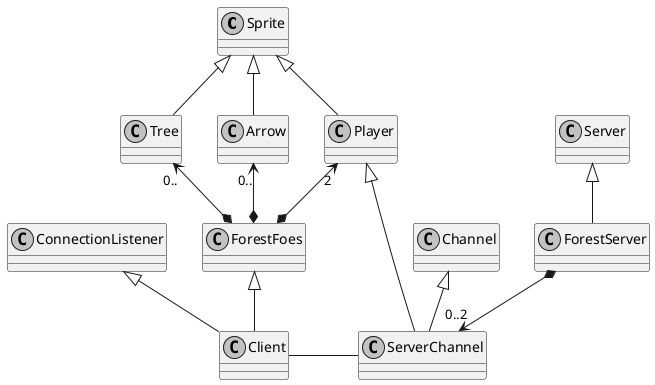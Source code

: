 @startuml
skinparam monochrome true

Sprite <|-- Player
Sprite <|-- Arrow
Sprite <|-- Tree
Player "2" <--* ForestFoes
Arrow "0.." <--* ForestFoes
Tree "0.." <--* ForestFoes
ForestFoes <|-- Client
ConnectionListener <|-- Client
Client - ServerChannel
Player <|- ServerChannel
Channel <|-- ServerChannel
Server <|-- ForestServer
ForestServer *--> "0..2" ServerChannel



@enduml